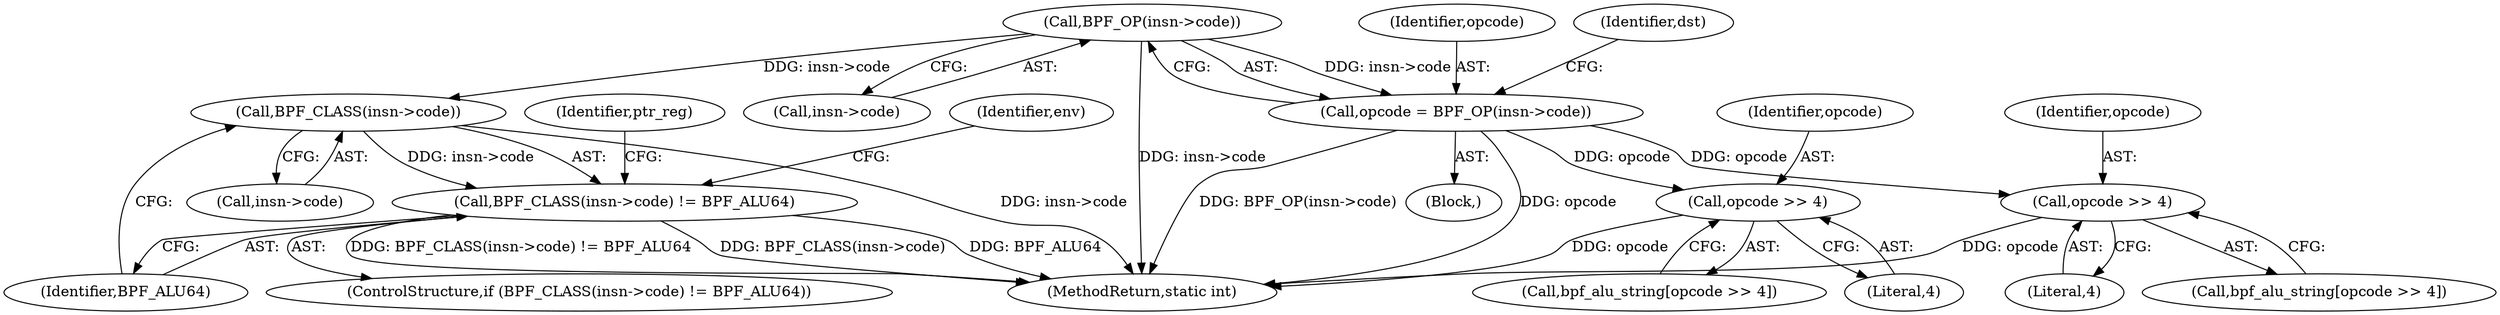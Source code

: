 digraph "0_linux_bb7f0f989ca7de1153bd128a40a71709e339fa03@pointer" {
"1000186" [label="(Call,BPF_OP(insn->code))"];
"1000184" [label="(Call,opcode = BPF_OP(insn->code))"];
"1000754" [label="(Call,opcode >> 4)"];
"1000772" [label="(Call,opcode >> 4)"];
"1000242" [label="(Call,BPF_CLASS(insn->code))"];
"1000241" [label="(Call,BPF_CLASS(insn->code) != BPF_ALU64)"];
"1000755" [label="(Identifier,opcode)"];
"1000121" [label="(Block,)"];
"1000752" [label="(Call,bpf_alu_string[opcode >> 4])"];
"1000184" [label="(Call,opcode = BPF_OP(insn->code))"];
"1000241" [label="(Call,BPF_CLASS(insn->code) != BPF_ALU64)"];
"1000192" [label="(Identifier,dst)"];
"1000243" [label="(Call,insn->code)"];
"1000754" [label="(Call,opcode >> 4)"];
"1000242" [label="(Call,BPF_CLASS(insn->code))"];
"1000773" [label="(Identifier,opcode)"];
"1000186" [label="(Call,BPF_OP(insn->code))"];
"1000797" [label="(MethodReturn,static int)"];
"1000756" [label="(Literal,4)"];
"1000187" [label="(Call,insn->code)"];
"1000263" [label="(Identifier,ptr_reg)"];
"1000772" [label="(Call,opcode >> 4)"];
"1000246" [label="(Identifier,BPF_ALU64)"];
"1000240" [label="(ControlStructure,if (BPF_CLASS(insn->code) != BPF_ALU64))"];
"1000774" [label="(Literal,4)"];
"1000251" [label="(Identifier,env)"];
"1000770" [label="(Call,bpf_alu_string[opcode >> 4])"];
"1000185" [label="(Identifier,opcode)"];
"1000186" -> "1000184"  [label="AST: "];
"1000186" -> "1000187"  [label="CFG: "];
"1000187" -> "1000186"  [label="AST: "];
"1000184" -> "1000186"  [label="CFG: "];
"1000186" -> "1000797"  [label="DDG: insn->code"];
"1000186" -> "1000184"  [label="DDG: insn->code"];
"1000186" -> "1000242"  [label="DDG: insn->code"];
"1000184" -> "1000121"  [label="AST: "];
"1000185" -> "1000184"  [label="AST: "];
"1000192" -> "1000184"  [label="CFG: "];
"1000184" -> "1000797"  [label="DDG: BPF_OP(insn->code)"];
"1000184" -> "1000797"  [label="DDG: opcode"];
"1000184" -> "1000754"  [label="DDG: opcode"];
"1000184" -> "1000772"  [label="DDG: opcode"];
"1000754" -> "1000752"  [label="AST: "];
"1000754" -> "1000756"  [label="CFG: "];
"1000755" -> "1000754"  [label="AST: "];
"1000756" -> "1000754"  [label="AST: "];
"1000752" -> "1000754"  [label="CFG: "];
"1000754" -> "1000797"  [label="DDG: opcode"];
"1000772" -> "1000770"  [label="AST: "];
"1000772" -> "1000774"  [label="CFG: "];
"1000773" -> "1000772"  [label="AST: "];
"1000774" -> "1000772"  [label="AST: "];
"1000770" -> "1000772"  [label="CFG: "];
"1000772" -> "1000797"  [label="DDG: opcode"];
"1000242" -> "1000241"  [label="AST: "];
"1000242" -> "1000243"  [label="CFG: "];
"1000243" -> "1000242"  [label="AST: "];
"1000246" -> "1000242"  [label="CFG: "];
"1000242" -> "1000797"  [label="DDG: insn->code"];
"1000242" -> "1000241"  [label="DDG: insn->code"];
"1000241" -> "1000240"  [label="AST: "];
"1000241" -> "1000246"  [label="CFG: "];
"1000246" -> "1000241"  [label="AST: "];
"1000251" -> "1000241"  [label="CFG: "];
"1000263" -> "1000241"  [label="CFG: "];
"1000241" -> "1000797"  [label="DDG: BPF_CLASS(insn->code)"];
"1000241" -> "1000797"  [label="DDG: BPF_ALU64"];
"1000241" -> "1000797"  [label="DDG: BPF_CLASS(insn->code) != BPF_ALU64"];
}
